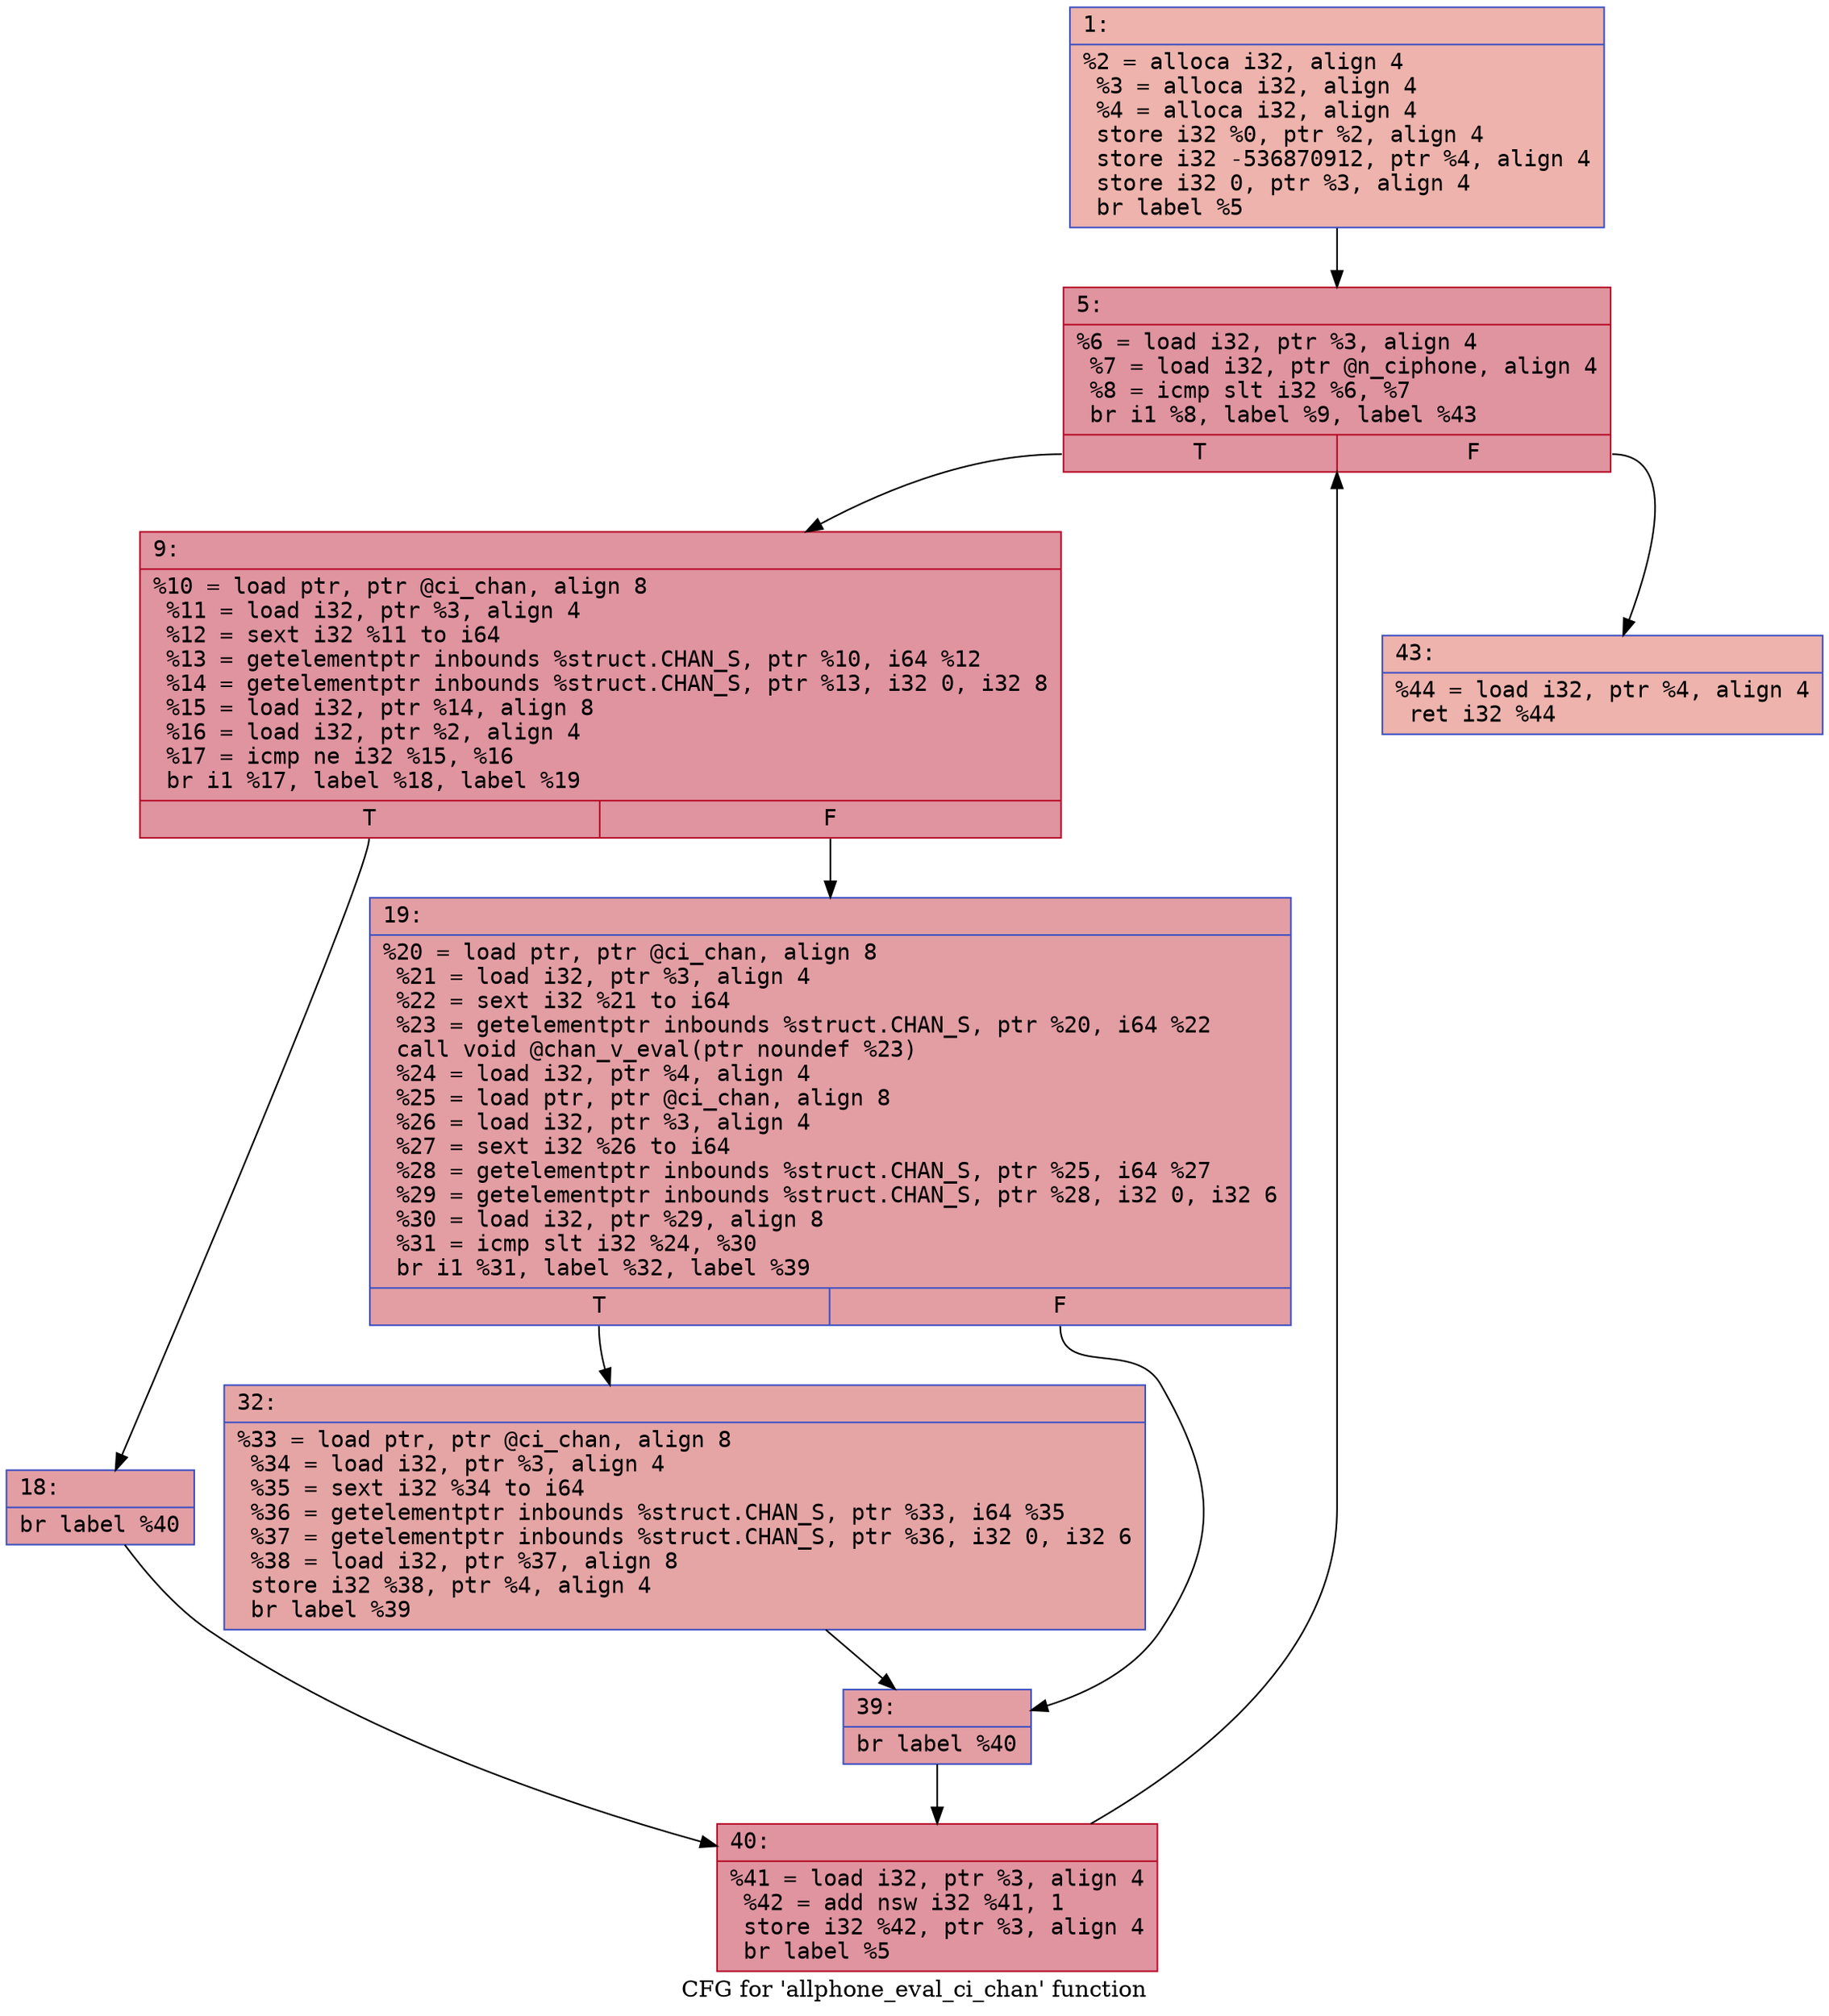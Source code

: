 digraph "CFG for 'allphone_eval_ci_chan' function" {
	label="CFG for 'allphone_eval_ci_chan' function";

	Node0x600000c7ed00 [shape=record,color="#3d50c3ff", style=filled, fillcolor="#d6524470" fontname="Courier",label="{1:\l|  %2 = alloca i32, align 4\l  %3 = alloca i32, align 4\l  %4 = alloca i32, align 4\l  store i32 %0, ptr %2, align 4\l  store i32 -536870912, ptr %4, align 4\l  store i32 0, ptr %3, align 4\l  br label %5\l}"];
	Node0x600000c7ed00 -> Node0x600000c7ed50[tooltip="1 -> 5\nProbability 100.00%" ];
	Node0x600000c7ed50 [shape=record,color="#b70d28ff", style=filled, fillcolor="#b70d2870" fontname="Courier",label="{5:\l|  %6 = load i32, ptr %3, align 4\l  %7 = load i32, ptr @n_ciphone, align 4\l  %8 = icmp slt i32 %6, %7\l  br i1 %8, label %9, label %43\l|{<s0>T|<s1>F}}"];
	Node0x600000c7ed50:s0 -> Node0x600000c7eda0[tooltip="5 -> 9\nProbability 96.88%" ];
	Node0x600000c7ed50:s1 -> Node0x600000c7ef80[tooltip="5 -> 43\nProbability 3.12%" ];
	Node0x600000c7eda0 [shape=record,color="#b70d28ff", style=filled, fillcolor="#b70d2870" fontname="Courier",label="{9:\l|  %10 = load ptr, ptr @ci_chan, align 8\l  %11 = load i32, ptr %3, align 4\l  %12 = sext i32 %11 to i64\l  %13 = getelementptr inbounds %struct.CHAN_S, ptr %10, i64 %12\l  %14 = getelementptr inbounds %struct.CHAN_S, ptr %13, i32 0, i32 8\l  %15 = load i32, ptr %14, align 8\l  %16 = load i32, ptr %2, align 4\l  %17 = icmp ne i32 %15, %16\l  br i1 %17, label %18, label %19\l|{<s0>T|<s1>F}}"];
	Node0x600000c7eda0:s0 -> Node0x600000c7edf0[tooltip="9 -> 18\nProbability 50.00%" ];
	Node0x600000c7eda0:s1 -> Node0x600000c7ee40[tooltip="9 -> 19\nProbability 50.00%" ];
	Node0x600000c7edf0 [shape=record,color="#3d50c3ff", style=filled, fillcolor="#be242e70" fontname="Courier",label="{18:\l|  br label %40\l}"];
	Node0x600000c7edf0 -> Node0x600000c7ef30[tooltip="18 -> 40\nProbability 100.00%" ];
	Node0x600000c7ee40 [shape=record,color="#3d50c3ff", style=filled, fillcolor="#be242e70" fontname="Courier",label="{19:\l|  %20 = load ptr, ptr @ci_chan, align 8\l  %21 = load i32, ptr %3, align 4\l  %22 = sext i32 %21 to i64\l  %23 = getelementptr inbounds %struct.CHAN_S, ptr %20, i64 %22\l  call void @chan_v_eval(ptr noundef %23)\l  %24 = load i32, ptr %4, align 4\l  %25 = load ptr, ptr @ci_chan, align 8\l  %26 = load i32, ptr %3, align 4\l  %27 = sext i32 %26 to i64\l  %28 = getelementptr inbounds %struct.CHAN_S, ptr %25, i64 %27\l  %29 = getelementptr inbounds %struct.CHAN_S, ptr %28, i32 0, i32 6\l  %30 = load i32, ptr %29, align 8\l  %31 = icmp slt i32 %24, %30\l  br i1 %31, label %32, label %39\l|{<s0>T|<s1>F}}"];
	Node0x600000c7ee40:s0 -> Node0x600000c7ee90[tooltip="19 -> 32\nProbability 50.00%" ];
	Node0x600000c7ee40:s1 -> Node0x600000c7eee0[tooltip="19 -> 39\nProbability 50.00%" ];
	Node0x600000c7ee90 [shape=record,color="#3d50c3ff", style=filled, fillcolor="#c5333470" fontname="Courier",label="{32:\l|  %33 = load ptr, ptr @ci_chan, align 8\l  %34 = load i32, ptr %3, align 4\l  %35 = sext i32 %34 to i64\l  %36 = getelementptr inbounds %struct.CHAN_S, ptr %33, i64 %35\l  %37 = getelementptr inbounds %struct.CHAN_S, ptr %36, i32 0, i32 6\l  %38 = load i32, ptr %37, align 8\l  store i32 %38, ptr %4, align 4\l  br label %39\l}"];
	Node0x600000c7ee90 -> Node0x600000c7eee0[tooltip="32 -> 39\nProbability 100.00%" ];
	Node0x600000c7eee0 [shape=record,color="#3d50c3ff", style=filled, fillcolor="#be242e70" fontname="Courier",label="{39:\l|  br label %40\l}"];
	Node0x600000c7eee0 -> Node0x600000c7ef30[tooltip="39 -> 40\nProbability 100.00%" ];
	Node0x600000c7ef30 [shape=record,color="#b70d28ff", style=filled, fillcolor="#b70d2870" fontname="Courier",label="{40:\l|  %41 = load i32, ptr %3, align 4\l  %42 = add nsw i32 %41, 1\l  store i32 %42, ptr %3, align 4\l  br label %5\l}"];
	Node0x600000c7ef30 -> Node0x600000c7ed50[tooltip="40 -> 5\nProbability 100.00%" ];
	Node0x600000c7ef80 [shape=record,color="#3d50c3ff", style=filled, fillcolor="#d6524470" fontname="Courier",label="{43:\l|  %44 = load i32, ptr %4, align 4\l  ret i32 %44\l}"];
}
